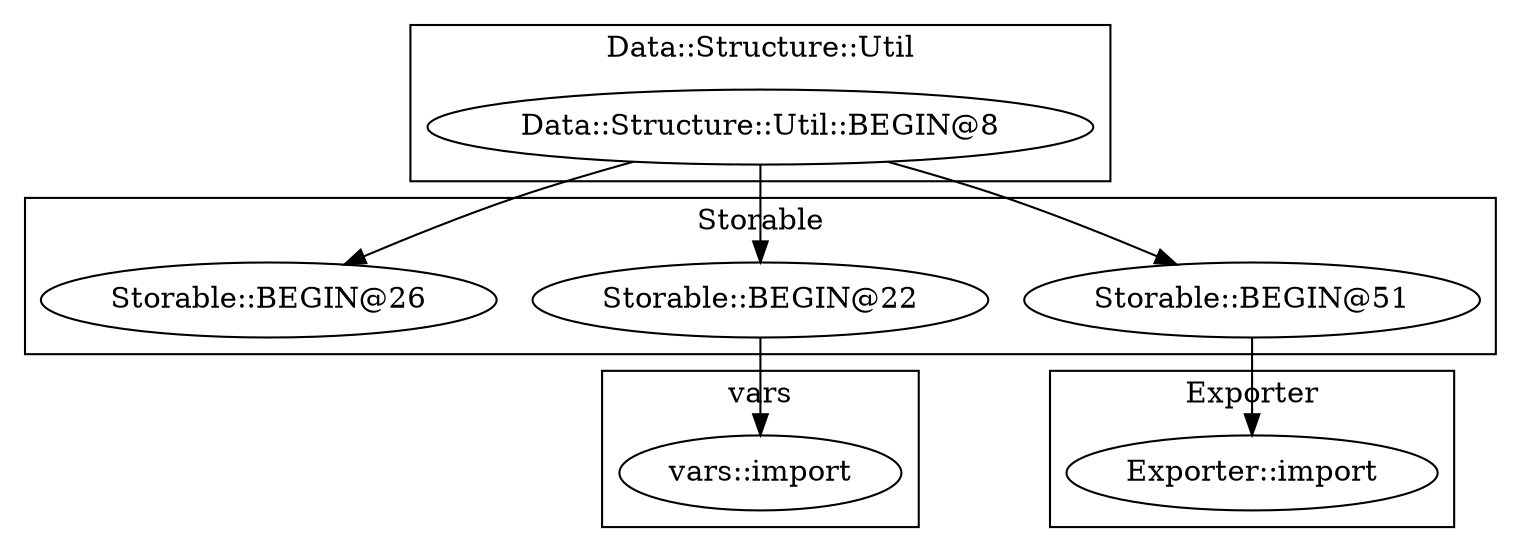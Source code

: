 digraph {
graph [overlap=false]
subgraph cluster_Storable {
	label="Storable";
	"Storable::BEGIN@22";
	"Storable::BEGIN@51";
	"Storable::BEGIN@26";
}
subgraph cluster_Data_Structure_Util {
	label="Data::Structure::Util";
	"Data::Structure::Util::BEGIN@8";
}
subgraph cluster_vars {
	label="vars";
	"vars::import";
}
subgraph cluster_Exporter {
	label="Exporter";
	"Exporter::import";
}
"Storable::BEGIN@51" -> "Exporter::import";
"Data::Structure::Util::BEGIN@8" -> "Storable::BEGIN@22";
"Data::Structure::Util::BEGIN@8" -> "Storable::BEGIN@26";
"Data::Structure::Util::BEGIN@8" -> "Storable::BEGIN@51";
"Storable::BEGIN@22" -> "vars::import";
}
